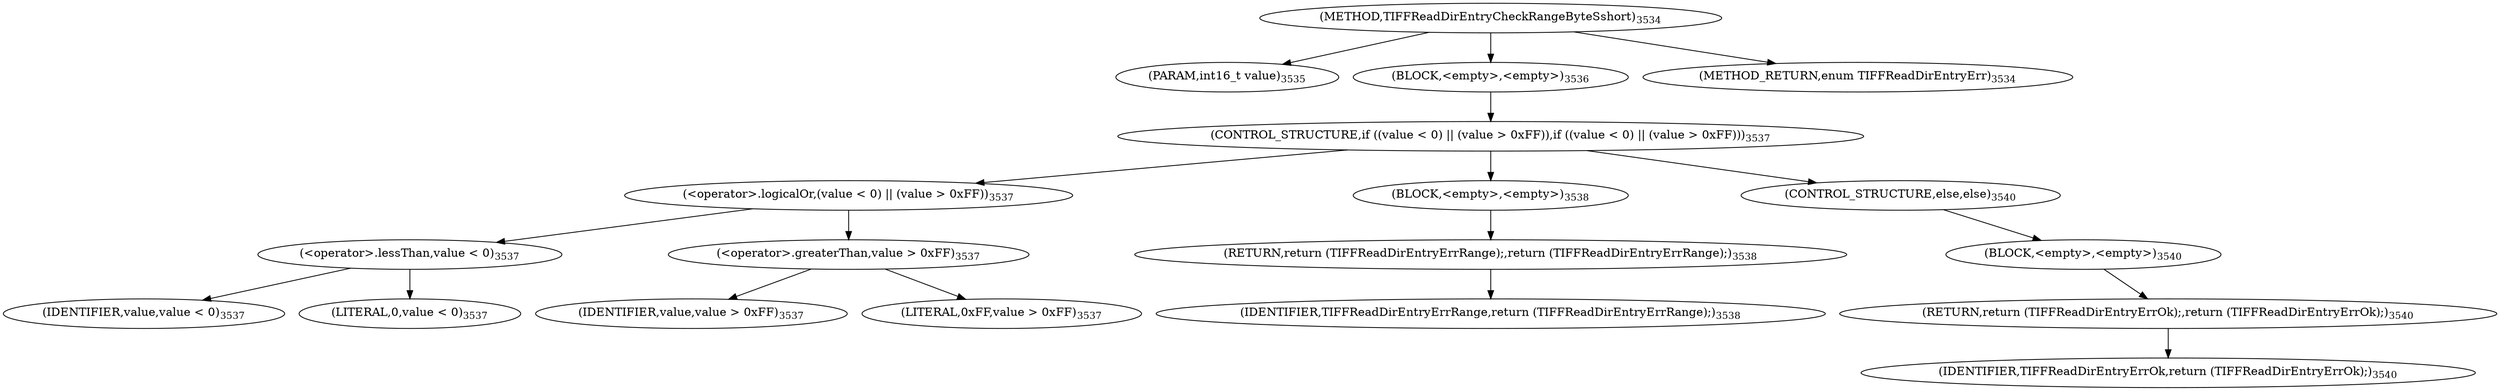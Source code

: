 digraph "TIFFReadDirEntryCheckRangeByteSshort" {  
"87354" [label = <(METHOD,TIFFReadDirEntryCheckRangeByteSshort)<SUB>3534</SUB>> ]
"87355" [label = <(PARAM,int16_t value)<SUB>3535</SUB>> ]
"87356" [label = <(BLOCK,&lt;empty&gt;,&lt;empty&gt;)<SUB>3536</SUB>> ]
"87357" [label = <(CONTROL_STRUCTURE,if ((value &lt; 0) || (value &gt; 0xFF)),if ((value &lt; 0) || (value &gt; 0xFF)))<SUB>3537</SUB>> ]
"87358" [label = <(&lt;operator&gt;.logicalOr,(value &lt; 0) || (value &gt; 0xFF))<SUB>3537</SUB>> ]
"87359" [label = <(&lt;operator&gt;.lessThan,value &lt; 0)<SUB>3537</SUB>> ]
"87360" [label = <(IDENTIFIER,value,value &lt; 0)<SUB>3537</SUB>> ]
"87361" [label = <(LITERAL,0,value &lt; 0)<SUB>3537</SUB>> ]
"87362" [label = <(&lt;operator&gt;.greaterThan,value &gt; 0xFF)<SUB>3537</SUB>> ]
"87363" [label = <(IDENTIFIER,value,value &gt; 0xFF)<SUB>3537</SUB>> ]
"87364" [label = <(LITERAL,0xFF,value &gt; 0xFF)<SUB>3537</SUB>> ]
"87365" [label = <(BLOCK,&lt;empty&gt;,&lt;empty&gt;)<SUB>3538</SUB>> ]
"87366" [label = <(RETURN,return (TIFFReadDirEntryErrRange);,return (TIFFReadDirEntryErrRange);)<SUB>3538</SUB>> ]
"87367" [label = <(IDENTIFIER,TIFFReadDirEntryErrRange,return (TIFFReadDirEntryErrRange);)<SUB>3538</SUB>> ]
"87368" [label = <(CONTROL_STRUCTURE,else,else)<SUB>3540</SUB>> ]
"87369" [label = <(BLOCK,&lt;empty&gt;,&lt;empty&gt;)<SUB>3540</SUB>> ]
"87370" [label = <(RETURN,return (TIFFReadDirEntryErrOk);,return (TIFFReadDirEntryErrOk);)<SUB>3540</SUB>> ]
"87371" [label = <(IDENTIFIER,TIFFReadDirEntryErrOk,return (TIFFReadDirEntryErrOk);)<SUB>3540</SUB>> ]
"87372" [label = <(METHOD_RETURN,enum TIFFReadDirEntryErr)<SUB>3534</SUB>> ]
  "87354" -> "87355" 
  "87354" -> "87356" 
  "87354" -> "87372" 
  "87356" -> "87357" 
  "87357" -> "87358" 
  "87357" -> "87365" 
  "87357" -> "87368" 
  "87358" -> "87359" 
  "87358" -> "87362" 
  "87359" -> "87360" 
  "87359" -> "87361" 
  "87362" -> "87363" 
  "87362" -> "87364" 
  "87365" -> "87366" 
  "87366" -> "87367" 
  "87368" -> "87369" 
  "87369" -> "87370" 
  "87370" -> "87371" 
}
